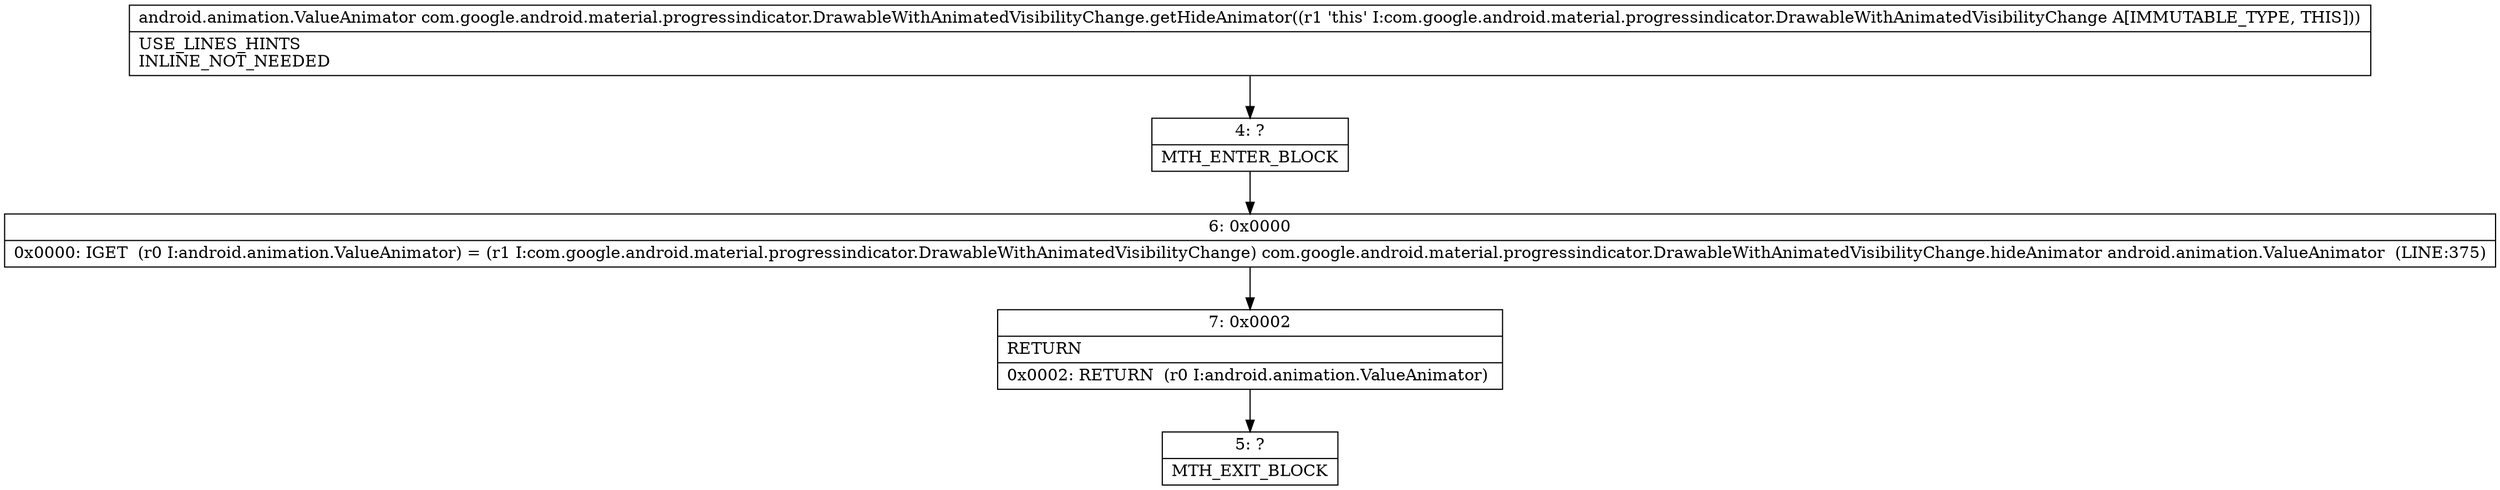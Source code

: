 digraph "CFG forcom.google.android.material.progressindicator.DrawableWithAnimatedVisibilityChange.getHideAnimator()Landroid\/animation\/ValueAnimator;" {
Node_4 [shape=record,label="{4\:\ ?|MTH_ENTER_BLOCK\l}"];
Node_6 [shape=record,label="{6\:\ 0x0000|0x0000: IGET  (r0 I:android.animation.ValueAnimator) = (r1 I:com.google.android.material.progressindicator.DrawableWithAnimatedVisibilityChange) com.google.android.material.progressindicator.DrawableWithAnimatedVisibilityChange.hideAnimator android.animation.ValueAnimator  (LINE:375)\l}"];
Node_7 [shape=record,label="{7\:\ 0x0002|RETURN\l|0x0002: RETURN  (r0 I:android.animation.ValueAnimator) \l}"];
Node_5 [shape=record,label="{5\:\ ?|MTH_EXIT_BLOCK\l}"];
MethodNode[shape=record,label="{android.animation.ValueAnimator com.google.android.material.progressindicator.DrawableWithAnimatedVisibilityChange.getHideAnimator((r1 'this' I:com.google.android.material.progressindicator.DrawableWithAnimatedVisibilityChange A[IMMUTABLE_TYPE, THIS]))  | USE_LINES_HINTS\lINLINE_NOT_NEEDED\l}"];
MethodNode -> Node_4;Node_4 -> Node_6;
Node_6 -> Node_7;
Node_7 -> Node_5;
}

